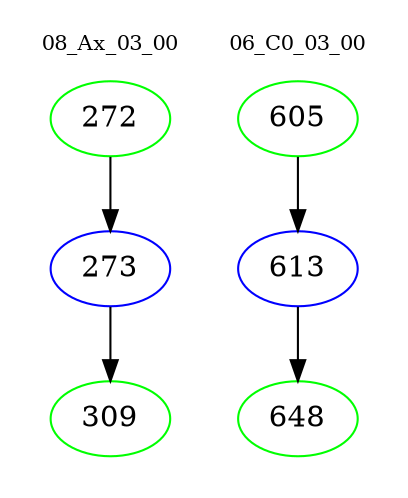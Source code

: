 digraph{
subgraph cluster_0 {
color = white
label = "08_Ax_03_00";
fontsize=10;
T0_272 [label="272", color="green"]
T0_272 -> T0_273 [color="black"]
T0_273 [label="273", color="blue"]
T0_273 -> T0_309 [color="black"]
T0_309 [label="309", color="green"]
}
subgraph cluster_1 {
color = white
label = "06_C0_03_00";
fontsize=10;
T1_605 [label="605", color="green"]
T1_605 -> T1_613 [color="black"]
T1_613 [label="613", color="blue"]
T1_613 -> T1_648 [color="black"]
T1_648 [label="648", color="green"]
}
}
